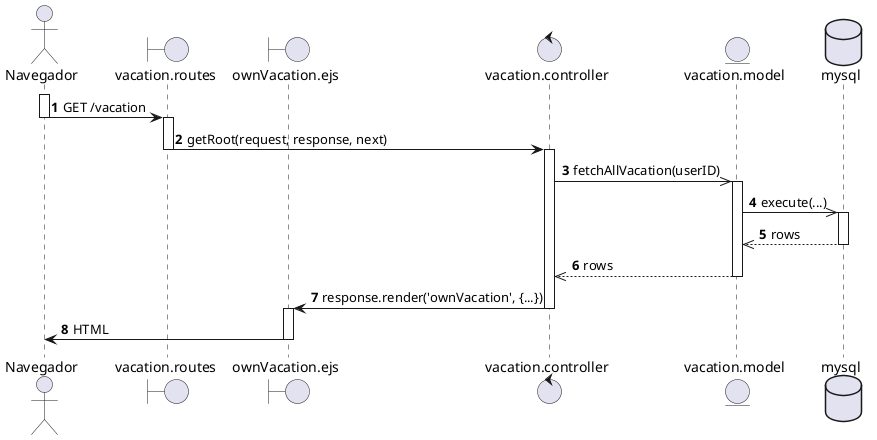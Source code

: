 @startuml
actor Navegador
boundary "vacation.routes" as Routes
boundary "ownVacation.ejs" as Ejs
control "vacation.controller" as Controller
entity "vacation.model" as Model
database "mysql" as MySQL

autonumber

activate Navegador
Navegador -> Routes : GET /vacation
deactivate Navegador

activate Routes
Routes -> Controller : getRoot(request, response, next)
deactivate Routes

activate Controller
Controller ->> Model : fetchAllVacation(userID)
activate Model
Model ->> MySQL : execute(...)
activate MySQL
MySQL -->> Model : rows
deactivate MySQL
Model -->> Controller : rows
deactivate Model
Controller -> Ejs : response.render('ownVacation', {...})
deactivate Controller

activate Ejs
Ejs -> Navegador : HTML
deactivate Ejs